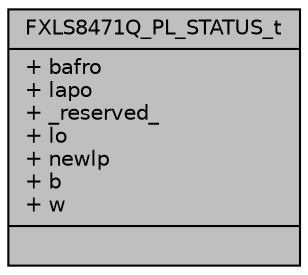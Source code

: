 digraph "FXLS8471Q_PL_STATUS_t"
{
  edge [fontname="Helvetica",fontsize="10",labelfontname="Helvetica",labelfontsize="10"];
  node [fontname="Helvetica",fontsize="10",shape=record];
  Node1 [label="{FXLS8471Q_PL_STATUS_t\n|+ bafro\l+ lapo\l+ _reserved_\l+ lo\l+ newlp\l+ b\l+ w\l|}",height=0.2,width=0.4,color="black", fillcolor="grey75", style="filled", fontcolor="black"];
}
